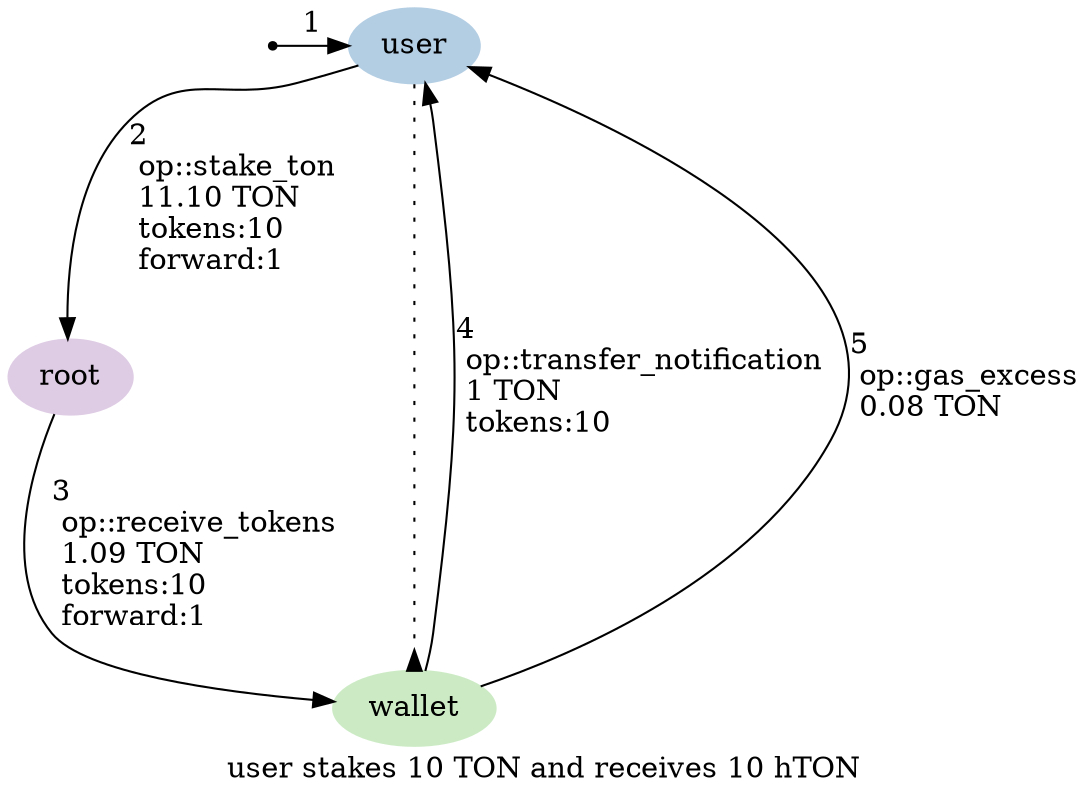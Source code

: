 digraph {
    label="user stakes 10 TON and receives 10 hTON"
    node [ colorscheme=pastel19 style=filled ]

    /* Entities */
    external [ shape=point ]
    user [ color=2 ]
    root [ color=4 ]
    wallet [ color=3 ]

    /* Relationships */
    external -> user [ label="1" ]
    user -> root [ label="2\l op::stake_ton\l 11.10 TON\l tokens:10\l forward:1\l" ]
    root -> wallet [ label="3\l op::receive_tokens\l 1.09 TON\l tokens:10\l forward:1\l" ]
    user -> wallet [ arrowhead=inv style=dotted ]
    wallet -> user [ label="4\l op::transfer_notification\l 1 TON\l tokens:10\l" ]
    wallet -> user [ label="5\l op::gas_excess\l 0.08 TON\l" ]

    /* Ranks */
    { rank=min external user }
    { rank=max wallet }
}
